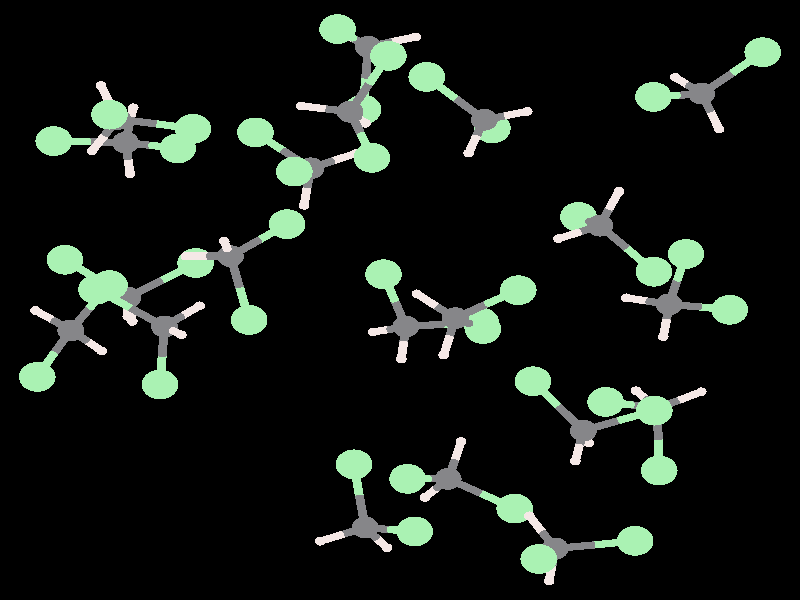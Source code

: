 #include "colors.inc"
#include "finish.inc"

global_settings {assumed_gamma 1 max_trace_level 6}
background {color White transmit 1.0}
camera {orthographic angle 0
  right -17.93*x up 16.54*y
  direction 50.00*z
  location <0,0,50.00> look_at <0,0,0>}


light_source {<  2.00,   3.00,  40.00> color White
  area_light <0.70, 0, 0>, <0, 0.70, 0>, 3, 3
  adaptive 1 jitter}
// no fog
#declare simple = finish {phong 0.7}
#declare pale = finish {ambient 0.5 diffuse 0.85 roughness 0.001 specular 0.200 }
#declare intermediate = finish {ambient 0.3 diffuse 0.6 specular 0.1 roughness 0.04}
#declare vmd = finish {ambient 0.0 diffuse 0.65 phong 0.1 phong_size 40.0 specular 0.5 }
#declare jmol = finish {ambient 0.2 diffuse 0.6 specular 1 roughness 0.001 metallic}
#declare ase2 = finish {ambient 0.05 brilliance 3 diffuse 0.6 metallic specular 0.7 roughness 0.04 reflection 0.15}
#declare ase3 = finish {ambient 0.15 brilliance 2 diffuse 0.6 metallic specular 1.0 roughness 0.001 reflection 0.0}
#declare glass = finish {ambient 0.05 diffuse 0.3 specular 1.0 roughness 0.001}
#declare glass2 = finish {ambient 0.01 diffuse 0.3 specular 1.0 reflection 0.25 roughness 0.001}
#declare Rcell = 0.050;
#declare Rbond = 0.100;

#macro atom(LOC, R, COL, TRANS, FIN)
  sphere{LOC, R texture{pigment{color COL transmit TRANS} finish{FIN}}}
#end
#macro constrain(LOC, R, COL, TRANS FIN)
union{torus{R, Rcell rotate 45*z texture{pigment{color COL transmit TRANS} finish{FIN}}}
     torus{R, Rcell rotate -45*z texture{pigment{color COL transmit TRANS} finish{FIN}}}
     translate LOC}
#end

// no cell vertices
atom(<  3.48,  -6.85,  -9.32>, 0.30, rgb <0.24, 0.24, 0.25>, 0.0, jmol) // #0
atom(<  5.27,  -6.64,  -9.25>, 0.41, rgb <0.40, 0.89, 0.45>, 0.0, jmol) // #1
atom(<  3.11,  -7.14,  -7.63>, 0.41, rgb <0.40, 0.89, 0.45>, 0.0, jmol) // #2
atom(<  3.34,  -7.75,  -9.86>, 0.12, rgb <0.91, 0.81, 0.79>, 0.0, jmol) // #3
atom(<  2.90,  -5.95,  -9.63>, 0.12, rgb <0.91, 0.81, 0.79>, 0.0, jmol) // #4
atom(< -6.33,   4.99,  -7.02>, 0.30, rgb <0.24, 0.24, 0.25>, 0.0, jmol) // #5
atom(< -4.64,   4.72,  -7.44>, 0.41, rgb <0.40, 0.89, 0.45>, 0.0, jmol) // #6
atom(< -6.51,   5.11,  -5.25>, 0.41, rgb <0.40, 0.89, 0.45>, 0.0, jmol) // #7
atom(< -6.90,   4.11,  -7.42>, 0.12, rgb <0.91, 0.81, 0.79>, 0.0, jmol) // #8
atom(< -6.70,   5.91,  -7.51>, 0.12, rgb <0.91, 0.81, 0.79>, 0.0, jmol) // #9
atom(<  1.08,  -4.93, -13.03>, 0.30, rgb <0.24, 0.24, 0.25>, 0.0, jmol) // #10
atom(<  2.57,  -5.75, -12.68>, 0.41, rgb <0.40, 0.89, 0.45>, 0.0, jmol) // #11
atom(<  0.17,  -4.93, -11.52>, 0.41, rgb <0.40, 0.89, 0.45>, 0.0, jmol) // #12
atom(<  0.56,  -5.44, -13.87>, 0.12, rgb <0.91, 0.81, 0.79>, 0.0, jmol) // #13
atom(<  1.37,  -3.90, -13.35>, 0.12, rgb <0.91, 0.81, 0.79>, 0.0, jmol) // #14
atom(< -2.00,   3.63, -16.94>, 0.30, rgb <0.24, 0.24, 0.25>, 0.0, jmol) // #15
atom(< -2.37,   3.54, -15.13>, 0.41, rgb <0.40, 0.89, 0.45>, 0.0, jmol) // #16
atom(< -3.24,   4.62, -17.75>, 0.41, rgb <0.40, 0.89, 0.45>, 0.0, jmol) // #17
atom(< -2.15,   2.61, -17.36>, 0.12, rgb <0.91, 0.81, 0.79>, 0.0, jmol) // #18
atom(< -0.97,   4.05, -17.22>, 0.12, rgb <0.91, 0.81, 0.79>, 0.0, jmol) // #19
atom(<  6.76,   5.69, -14.31>, 0.30, rgb <0.24, 0.24, 0.25>, 0.0, jmol) // #20
atom(<  8.13,   6.83, -13.99>, 0.41, rgb <0.40, 0.89, 0.45>, 0.0, jmol) // #21
atom(<  5.68,   5.60, -12.93>, 0.41, rgb <0.40, 0.89, 0.45>, 0.0, jmol) // #22
atom(<  7.15,   4.71, -14.60>, 0.12, rgb <0.91, 0.81, 0.79>, 0.0, jmol) // #23
atom(<  6.17,   6.14, -15.16>, 0.12, rgb <0.91, 0.81, 0.79>, 0.0, jmol) // #24
atom(<  4.48,   2.05, -12.92>, 0.30, rgb <0.24, 0.24, 0.25>, 0.0, jmol) // #25
atom(<  4.00,   2.29, -14.61>, 0.41, rgb <0.40, 0.89, 0.45>, 0.0, jmol) // #26
atom(<  5.69,   0.78, -12.81>, 0.41, rgb <0.40, 0.89, 0.45>, 0.0, jmol) // #27
atom(<  3.55,   1.69, -12.33>, 0.12, rgb <0.91, 0.81, 0.79>, 0.0, jmol) // #28
atom(<  4.91,   3.00, -12.49>, 0.12, rgb <0.91, 0.81, 0.79>, 0.0, jmol) // #29
atom(< -6.15,   4.34, -13.22>, 0.30, rgb <0.24, 0.24, 0.25>, 0.0, jmol) // #30
atom(< -4.98,   4.18, -11.84>, 0.41, rgb <0.40, 0.89, 0.45>, 0.0, jmol) // #31
atom(< -7.76,   4.38, -12.41>, 0.41, rgb <0.40, 0.89, 0.45>, 0.0, jmol) // #32
atom(< -6.05,   3.48, -13.89>, 0.12, rgb <0.91, 0.81, 0.79>, 0.0, jmol) // #33
atom(< -5.98,   5.30, -13.74>, 0.12, rgb <0.91, 0.81, 0.79>, 0.0, jmol) // #34
atom(< -5.28,  -0.73, -11.57>, 0.30, rgb <0.24, 0.24, 0.25>, 0.0, jmol) // #35
atom(< -5.38,  -2.33, -12.45>, 0.41, rgb <0.40, 0.89, 0.45>, 0.0, jmol) // #36
atom(< -6.80,   0.29, -11.60>, 0.41, rgb <0.40, 0.89, 0.45>, 0.0, jmol) // #37
atom(< -4.49,  -0.16, -12.12>, 0.12, rgb <0.91, 0.81, 0.79>, 0.0, jmol) // #38
atom(< -4.90,  -0.96, -10.57>, 0.12, rgb <0.91, 0.81, 0.79>, 0.0, jmol) // #39
atom(< -7.38,  -0.84,  -7.33>, 0.30, rgb <0.24, 0.24, 0.25>, 0.0, jmol) // #40
atom(< -6.51,   0.41,  -6.37>, 0.41, rgb <0.40, 0.89, 0.45>, 0.0, jmol) // #41
atom(< -8.13,  -2.12,  -6.27>, 0.41, rgb <0.40, 0.89, 0.45>, 0.0, jmol) // #42
atom(< -6.68,  -1.41,  -8.02>, 0.12, rgb <0.91, 0.81, 0.79>, 0.0, jmol) // #43
atom(< -8.17,  -0.29,  -7.92>, 0.12, rgb <0.91, 0.81, 0.79>, 0.0, jmol) // #44
atom(<  1.24,  -0.50,  -8.43>, 0.30, rgb <0.24, 0.24, 0.25>, 0.0, jmol) // #45
atom(<  2.65,   0.27,  -7.67>, 0.41, rgb <0.40, 0.89, 0.45>, 0.0, jmol) // #46
atom(<  1.86,  -0.80, -10.02>, 0.41, rgb <0.40, 0.89, 0.45>, 0.0, jmol) // #47
atom(<  0.38,   0.17,  -8.41>, 0.12, rgb <0.91, 0.81, 0.79>, 0.0, jmol) // #48
atom(<  0.98,  -1.52,  -8.02>, 0.12, rgb <0.91, 0.81, 0.79>, 0.0, jmol) // #49
atom(< -6.10,   0.07, -15.66>, 0.30, rgb <0.24, 0.24, 0.25>, 0.0, jmol) // #50
atom(< -4.58,   1.02, -15.90>, 0.41, rgb <0.40, 0.89, 0.45>, 0.0, jmol) // #51
atom(< -7.51,   1.11, -15.67>, 0.41, rgb <0.40, 0.89, 0.45>, 0.0, jmol) // #52
atom(< -6.00,  -0.59, -14.75>, 0.12, rgb <0.91, 0.81, 0.79>, 0.0, jmol) // #53
atom(< -6.10,  -0.45, -16.65>, 0.12, rgb <0.91, 0.81, 0.79>, 0.0, jmol) // #54
atom(< -3.80,   1.21,  -8.61>, 0.30, rgb <0.24, 0.24, 0.25>, 0.0, jmol) // #55
atom(< -3.38,  -0.55,  -8.45>, 0.41, rgb <0.40, 0.89, 0.45>, 0.0, jmol) // #56
atom(< -2.53,   2.09,  -9.46>, 0.41, rgb <0.40, 0.89, 0.45>, 0.0, jmol) // #57
atom(< -3.94,   1.62,  -7.57>, 0.12, rgb <0.91, 0.81, 0.79>, 0.0, jmol) // #58
atom(< -4.80,   1.21,  -9.11>, 0.12, rgb <0.91, 0.81, 0.79>, 0.0, jmol) // #59
atom(< -0.71,   6.98, -11.82>, 0.30, rgb <0.24, 0.24, 0.25>, 0.0, jmol) // #60
atom(< -1.40,   7.47, -10.24>, 0.41, rgb <0.40, 0.89, 0.45>, 0.0, jmol) // #61
atom(< -0.83,   5.25, -11.95>, 0.41, rgb <0.40, 0.89, 0.45>, 0.0, jmol) // #62
atom(<  0.35,   7.25, -11.93>, 0.12, rgb <0.91, 0.81, 0.79>, 0.0, jmol) // #63
atom(< -1.38,   7.42, -12.59>, 0.12, rgb <0.91, 0.81, 0.79>, 0.0, jmol) // #64
atom(<  6.03,  -0.12,  -8.90>, 0.30, rgb <0.24, 0.24, 0.25>, 0.0, jmol) // #65
atom(<  6.41,   1.27,  -7.83>, 0.41, rgb <0.40, 0.89, 0.45>, 0.0, jmol) // #66
atom(<  7.39,  -0.27,  -9.99>, 0.41, rgb <0.40, 0.89, 0.45>, 0.0, jmol) // #67
atom(<  5.07,   0.06,  -9.44>, 0.12, rgb <0.91, 0.81, 0.79>, 0.0, jmol) // #68
atom(<  5.90,  -1.01,  -8.25>, 0.12, rgb <0.91, 0.81, 0.79>, 0.0, jmol) // #69
atom(< -1.12,   5.19,  -7.17>, 0.30, rgb <0.24, 0.24, 0.25>, 0.0, jmol) // #70
atom(< -0.26,   6.73,  -6.85>, 0.41, rgb <0.40, 0.89, 0.45>, 0.0, jmol) // #71
atom(< -0.63,   3.92,  -6.00>, 0.41, rgb <0.40, 0.89, 0.45>, 0.0, jmol) // #72
atom(< -0.77,   4.87,  -8.19>, 0.12, rgb <0.91, 0.81, 0.79>, 0.0, jmol) // #73
atom(< -2.21,   5.35,  -7.14>, 0.12, rgb <0.91, 0.81, 0.79>, 0.0, jmol) // #74
atom(<  0.13,  -0.73, -13.11>, 0.30, rgb <0.24, 0.24, 0.25>, 0.0, jmol) // #75
atom(<  1.81,  -0.62, -13.67>, 0.41, rgb <0.40, 0.89, 0.45>, 0.0, jmol) // #76
atom(< -0.37,   0.71, -12.14>, 0.41, rgb <0.40, 0.89, 0.45>, 0.0, jmol) // #77
atom(<  0.03,  -1.63, -12.46>, 0.12, rgb <0.91, 0.81, 0.79>, 0.0, jmol) // #78
atom(< -0.60,  -0.88, -13.95>, 0.12, rgb <0.91, 0.81, 0.79>, 0.0, jmol) // #79
atom(<  1.89,   4.97, -16.62>, 0.30, rgb <0.24, 0.24, 0.25>, 0.0, jmol) // #80
atom(<  0.60,   6.15, -16.28>, 0.41, rgb <0.40, 0.89, 0.45>, 0.0, jmol) // #81
atom(<  2.07,   4.73, -18.32>, 0.41, rgb <0.40, 0.89, 0.45>, 0.0, jmol) // #82
atom(<  1.54,   4.05, -16.20>, 0.12, rgb <0.91, 0.81, 0.79>, 0.0, jmol) // #83
atom(<  2.85,   5.20, -16.16>, 0.12, rgb <0.91, 0.81, 0.79>, 0.0, jmol) // #84
atom(<  4.11,  -3.60,  -5.73>, 0.30, rgb <0.24, 0.24, 0.25>, 0.0, jmol) // #85
atom(<  2.98,  -2.24,  -5.62>, 0.41, rgb <0.40, 0.89, 0.45>, 0.0, jmol) // #86
atom(<  5.70,  -3.05,  -5.23>, 0.41, rgb <0.40, 0.89, 0.45>, 0.0, jmol) // #87
atom(<  4.23,  -3.94,  -6.79>, 0.12, rgb <0.91, 0.81, 0.79>, 0.0, jmol) // #88
atom(<  3.93,  -4.44,  -5.12>, 0.12, rgb <0.91, 0.81, 0.79>, 0.0, jmol) // #89
atom(<  5.76,  -2.98, -13.23>, 0.30, rgb <0.24, 0.24, 0.25>, 0.0, jmol) // #90
atom(<  5.81,  -4.70, -13.58>, 0.41, rgb <0.40, 0.89, 0.45>, 0.0, jmol) // #91
atom(<  4.61,  -2.81, -11.84>, 0.41, rgb <0.40, 0.89, 0.45>, 0.0, jmol) // #92
atom(<  5.29,  -2.50, -14.13>, 0.12, rgb <0.91, 0.81, 0.79>, 0.0, jmol) // #93
atom(<  6.75,  -2.53, -13.08>, 0.12, rgb <0.91, 0.81, 0.79>, 0.0, jmol) // #94
atom(< -0.78,  -6.27,  -6.73>, 0.30, rgb <0.24, 0.24, 0.25>, 0.0, jmol) // #95
atom(< -1.03,  -4.53,  -7.28>, 0.41, rgb <0.40, 0.89, 0.45>, 0.0, jmol) // #96
atom(<  0.33,  -6.38,  -5.27>, 0.41, rgb <0.40, 0.89, 0.45>, 0.0, jmol) // #97
atom(< -0.29,  -6.83,  -7.54>, 0.12, rgb <0.91, 0.81, 0.79>, 0.0, jmol) // #98
atom(< -1.79,  -6.65,  -6.46>, 0.12, rgb <0.91, 0.81, 0.79>, 0.0, jmol) // #99
cylinder {<  3.48,  -6.85,  -9.32>, <  4.37,  -6.75,  -9.29>, Rbond texture{pigment {color rgb <0.24, 0.24, 0.25> transmit 0.0} finish{jmol}}}
cylinder {<  5.27,  -6.64,  -9.25>, <  4.37,  -6.75,  -9.29>, Rbond texture{pigment {color rgb <0.40, 0.89, 0.45> transmit 0.0} finish{jmol}}}
cylinder {<  3.48,  -6.85,  -9.32>, <  3.30,  -7.00,  -8.48>, Rbond texture{pigment {color rgb <0.24, 0.24, 0.25> transmit 0.0} finish{jmol}}}
cylinder {<  3.11,  -7.14,  -7.63>, <  3.30,  -7.00,  -8.48>, Rbond texture{pigment {color rgb <0.40, 0.89, 0.45> transmit 0.0} finish{jmol}}}
cylinder {<  3.48,  -6.85,  -9.32>, <  3.19,  -6.40,  -9.48>, Rbond texture{pigment {color rgb <0.24, 0.24, 0.25> transmit 0.0} finish{jmol}}}
cylinder {<  2.90,  -5.95,  -9.63>, <  3.19,  -6.40,  -9.48>, Rbond texture{pigment {color rgb <0.91, 0.81, 0.79> transmit 0.0} finish{jmol}}}
cylinder {<  3.48,  -6.85,  -9.32>, <  3.41,  -7.30,  -9.59>, Rbond texture{pigment {color rgb <0.24, 0.24, 0.25> transmit 0.0} finish{jmol}}}
cylinder {<  3.34,  -7.75,  -9.86>, <  3.41,  -7.30,  -9.59>, Rbond texture{pigment {color rgb <0.91, 0.81, 0.79> transmit 0.0} finish{jmol}}}
cylinder {< -6.33,   4.99,  -7.02>, < -6.42,   5.05,  -6.14>, Rbond texture{pigment {color rgb <0.24, 0.24, 0.25> transmit 0.0} finish{jmol}}}
cylinder {< -6.51,   5.11,  -5.25>, < -6.42,   5.05,  -6.14>, Rbond texture{pigment {color rgb <0.40, 0.89, 0.45> transmit 0.0} finish{jmol}}}
cylinder {< -6.33,   4.99,  -7.02>, < -6.52,   5.45,  -7.26>, Rbond texture{pigment {color rgb <0.24, 0.24, 0.25> transmit 0.0} finish{jmol}}}
cylinder {< -6.70,   5.91,  -7.51>, < -6.52,   5.45,  -7.26>, Rbond texture{pigment {color rgb <0.91, 0.81, 0.79> transmit 0.0} finish{jmol}}}
cylinder {< -6.33,   4.99,  -7.02>, < -5.48,   4.86,  -7.23>, Rbond texture{pigment {color rgb <0.24, 0.24, 0.25> transmit 0.0} finish{jmol}}}
cylinder {< -4.64,   4.72,  -7.44>, < -5.48,   4.86,  -7.23>, Rbond texture{pigment {color rgb <0.40, 0.89, 0.45> transmit 0.0} finish{jmol}}}
cylinder {< -6.33,   4.99,  -7.02>, < -6.61,   4.55,  -7.22>, Rbond texture{pigment {color rgb <0.24, 0.24, 0.25> transmit 0.0} finish{jmol}}}
cylinder {< -6.90,   4.11,  -7.42>, < -6.61,   4.55,  -7.22>, Rbond texture{pigment {color rgb <0.91, 0.81, 0.79> transmit 0.0} finish{jmol}}}
cylinder {<  1.08,  -4.93, -13.03>, <  0.63,  -4.93, -12.28>, Rbond texture{pigment {color rgb <0.24, 0.24, 0.25> transmit 0.0} finish{jmol}}}
cylinder {<  0.17,  -4.93, -11.52>, <  0.63,  -4.93, -12.28>, Rbond texture{pigment {color rgb <0.40, 0.89, 0.45> transmit 0.0} finish{jmol}}}
cylinder {<  1.08,  -4.93, -13.03>, <  1.23,  -4.42, -13.19>, Rbond texture{pigment {color rgb <0.24, 0.24, 0.25> transmit 0.0} finish{jmol}}}
cylinder {<  1.37,  -3.90, -13.35>, <  1.23,  -4.42, -13.19>, Rbond texture{pigment {color rgb <0.91, 0.81, 0.79> transmit 0.0} finish{jmol}}}
cylinder {<  1.08,  -4.93, -13.03>, <  1.83,  -5.34, -12.85>, Rbond texture{pigment {color rgb <0.24, 0.24, 0.25> transmit 0.0} finish{jmol}}}
cylinder {<  2.57,  -5.75, -12.68>, <  1.83,  -5.34, -12.85>, Rbond texture{pigment {color rgb <0.40, 0.89, 0.45> transmit 0.0} finish{jmol}}}
cylinder {<  1.08,  -4.93, -13.03>, <  0.82,  -5.19, -13.45>, Rbond texture{pigment {color rgb <0.24, 0.24, 0.25> transmit 0.0} finish{jmol}}}
cylinder {<  0.56,  -5.44, -13.87>, <  0.82,  -5.19, -13.45>, Rbond texture{pigment {color rgb <0.91, 0.81, 0.79> transmit 0.0} finish{jmol}}}
cylinder {< -2.00,   3.63, -16.94>, < -1.49,   3.84, -17.08>, Rbond texture{pigment {color rgb <0.24, 0.24, 0.25> transmit 0.0} finish{jmol}}}
cylinder {< -0.97,   4.05, -17.22>, < -1.49,   3.84, -17.08>, Rbond texture{pigment {color rgb <0.91, 0.81, 0.79> transmit 0.0} finish{jmol}}}
cylinder {< -2.00,   3.63, -16.94>, < -2.62,   4.12, -17.35>, Rbond texture{pigment {color rgb <0.24, 0.24, 0.25> transmit 0.0} finish{jmol}}}
cylinder {< -3.24,   4.62, -17.75>, < -2.62,   4.12, -17.35>, Rbond texture{pigment {color rgb <0.40, 0.89, 0.45> transmit 0.0} finish{jmol}}}
cylinder {< -2.00,   3.63, -16.94>, < -2.19,   3.58, -16.04>, Rbond texture{pigment {color rgb <0.24, 0.24, 0.25> transmit 0.0} finish{jmol}}}
cylinder {< -2.37,   3.54, -15.13>, < -2.19,   3.58, -16.04>, Rbond texture{pigment {color rgb <0.40, 0.89, 0.45> transmit 0.0} finish{jmol}}}
cylinder {< -2.00,   3.63, -16.94>, < -2.08,   3.12, -17.15>, Rbond texture{pigment {color rgb <0.24, 0.24, 0.25> transmit 0.0} finish{jmol}}}
cylinder {< -2.15,   2.61, -17.36>, < -2.08,   3.12, -17.15>, Rbond texture{pigment {color rgb <0.91, 0.81, 0.79> transmit 0.0} finish{jmol}}}
cylinder {<  6.76,   5.69, -14.31>, <  6.22,   5.64, -13.62>, Rbond texture{pigment {color rgb <0.24, 0.24, 0.25> transmit 0.0} finish{jmol}}}
cylinder {<  5.68,   5.60, -12.93>, <  6.22,   5.64, -13.62>, Rbond texture{pigment {color rgb <0.40, 0.89, 0.45> transmit 0.0} finish{jmol}}}
cylinder {<  6.76,   5.69, -14.31>, <  7.45,   6.26, -14.15>, Rbond texture{pigment {color rgb <0.24, 0.24, 0.25> transmit 0.0} finish{jmol}}}
cylinder {<  8.13,   6.83, -13.99>, <  7.45,   6.26, -14.15>, Rbond texture{pigment {color rgb <0.40, 0.89, 0.45> transmit 0.0} finish{jmol}}}
cylinder {<  6.76,   5.69, -14.31>, <  6.96,   5.20, -14.45>, Rbond texture{pigment {color rgb <0.24, 0.24, 0.25> transmit 0.0} finish{jmol}}}
cylinder {<  7.15,   4.71, -14.60>, <  6.96,   5.20, -14.45>, Rbond texture{pigment {color rgb <0.91, 0.81, 0.79> transmit 0.0} finish{jmol}}}
cylinder {<  6.76,   5.69, -14.31>, <  6.47,   5.91, -14.74>, Rbond texture{pigment {color rgb <0.24, 0.24, 0.25> transmit 0.0} finish{jmol}}}
cylinder {<  6.17,   6.14, -15.16>, <  6.47,   5.91, -14.74>, Rbond texture{pigment {color rgb <0.91, 0.81, 0.79> transmit 0.0} finish{jmol}}}
cylinder {<  4.48,   2.05, -12.92>, <  4.69,   2.52, -12.70>, Rbond texture{pigment {color rgb <0.24, 0.24, 0.25> transmit 0.0} finish{jmol}}}
cylinder {<  4.91,   3.00, -12.49>, <  4.69,   2.52, -12.70>, Rbond texture{pigment {color rgb <0.91, 0.81, 0.79> transmit 0.0} finish{jmol}}}
cylinder {<  4.48,   2.05, -12.92>, <  4.02,   1.87, -12.62>, Rbond texture{pigment {color rgb <0.24, 0.24, 0.25> transmit 0.0} finish{jmol}}}
cylinder {<  3.55,   1.69, -12.33>, <  4.02,   1.87, -12.62>, Rbond texture{pigment {color rgb <0.91, 0.81, 0.79> transmit 0.0} finish{jmol}}}
cylinder {<  4.48,   2.05, -12.92>, <  5.09,   1.42, -12.87>, Rbond texture{pigment {color rgb <0.24, 0.24, 0.25> transmit 0.0} finish{jmol}}}
cylinder {<  5.69,   0.78, -12.81>, <  5.09,   1.42, -12.87>, Rbond texture{pigment {color rgb <0.40, 0.89, 0.45> transmit 0.0} finish{jmol}}}
cylinder {<  4.48,   2.05, -12.92>, <  4.24,   2.17, -13.77>, Rbond texture{pigment {color rgb <0.24, 0.24, 0.25> transmit 0.0} finish{jmol}}}
cylinder {<  4.00,   2.29, -14.61>, <  4.24,   2.17, -13.77>, Rbond texture{pigment {color rgb <0.40, 0.89, 0.45> transmit 0.0} finish{jmol}}}
cylinder {< -6.15,   4.34, -13.22>, < -5.57,   4.26, -12.53>, Rbond texture{pigment {color rgb <0.24, 0.24, 0.25> transmit 0.0} finish{jmol}}}
cylinder {< -4.98,   4.18, -11.84>, < -5.57,   4.26, -12.53>, Rbond texture{pigment {color rgb <0.40, 0.89, 0.45> transmit 0.0} finish{jmol}}}
cylinder {< -6.15,   4.34, -13.22>, < -6.96,   4.36, -12.82>, Rbond texture{pigment {color rgb <0.24, 0.24, 0.25> transmit 0.0} finish{jmol}}}
cylinder {< -7.76,   4.38, -12.41>, < -6.96,   4.36, -12.82>, Rbond texture{pigment {color rgb <0.40, 0.89, 0.45> transmit 0.0} finish{jmol}}}
cylinder {< -6.15,   4.34, -13.22>, < -6.07,   4.82, -13.48>, Rbond texture{pigment {color rgb <0.24, 0.24, 0.25> transmit 0.0} finish{jmol}}}
cylinder {< -5.98,   5.30, -13.74>, < -6.07,   4.82, -13.48>, Rbond texture{pigment {color rgb <0.91, 0.81, 0.79> transmit 0.0} finish{jmol}}}
cylinder {< -6.15,   4.34, -13.22>, < -6.10,   3.91, -13.56>, Rbond texture{pigment {color rgb <0.24, 0.24, 0.25> transmit 0.0} finish{jmol}}}
cylinder {< -6.05,   3.48, -13.89>, < -6.10,   3.91, -13.56>, Rbond texture{pigment {color rgb <0.91, 0.81, 0.79> transmit 0.0} finish{jmol}}}
cylinder {< -5.28,  -0.73, -11.57>, < -5.09,  -0.84, -11.07>, Rbond texture{pigment {color rgb <0.24, 0.24, 0.25> transmit 0.0} finish{jmol}}}
cylinder {< -4.90,  -0.96, -10.57>, < -5.09,  -0.84, -11.07>, Rbond texture{pigment {color rgb <0.91, 0.81, 0.79> transmit 0.0} finish{jmol}}}
cylinder {< -5.28,  -0.73, -11.57>, < -6.04,  -0.22, -11.59>, Rbond texture{pigment {color rgb <0.24, 0.24, 0.25> transmit 0.0} finish{jmol}}}
cylinder {< -6.80,   0.29, -11.60>, < -6.04,  -0.22, -11.59>, Rbond texture{pigment {color rgb <0.40, 0.89, 0.45> transmit 0.0} finish{jmol}}}
cylinder {< -5.28,  -0.73, -11.57>, < -4.88,  -0.44, -11.84>, Rbond texture{pigment {color rgb <0.24, 0.24, 0.25> transmit 0.0} finish{jmol}}}
cylinder {< -4.49,  -0.16, -12.12>, < -4.88,  -0.44, -11.84>, Rbond texture{pigment {color rgb <0.91, 0.81, 0.79> transmit 0.0} finish{jmol}}}
cylinder {< -5.28,  -0.73, -11.57>, < -5.33,  -1.53, -12.01>, Rbond texture{pigment {color rgb <0.24, 0.24, 0.25> transmit 0.0} finish{jmol}}}
cylinder {< -5.38,  -2.33, -12.45>, < -5.33,  -1.53, -12.01>, Rbond texture{pigment {color rgb <0.40, 0.89, 0.45> transmit 0.0} finish{jmol}}}
cylinder {< -7.38,  -0.84,  -7.33>, < -6.95,  -0.21,  -6.85>, Rbond texture{pigment {color rgb <0.24, 0.24, 0.25> transmit 0.0} finish{jmol}}}
cylinder {< -6.51,   0.41,  -6.37>, < -6.95,  -0.21,  -6.85>, Rbond texture{pigment {color rgb <0.40, 0.89, 0.45> transmit 0.0} finish{jmol}}}
cylinder {< -7.38,  -0.84,  -7.33>, < -7.76,  -1.48,  -6.80>, Rbond texture{pigment {color rgb <0.24, 0.24, 0.25> transmit 0.0} finish{jmol}}}
cylinder {< -8.13,  -2.12,  -6.27>, < -7.76,  -1.48,  -6.80>, Rbond texture{pigment {color rgb <0.40, 0.89, 0.45> transmit 0.0} finish{jmol}}}
cylinder {< -7.38,  -0.84,  -7.33>, < -7.03,  -1.12,  -7.68>, Rbond texture{pigment {color rgb <0.24, 0.24, 0.25> transmit 0.0} finish{jmol}}}
cylinder {< -6.68,  -1.41,  -8.02>, < -7.03,  -1.12,  -7.68>, Rbond texture{pigment {color rgb <0.91, 0.81, 0.79> transmit 0.0} finish{jmol}}}
cylinder {< -7.38,  -0.84,  -7.33>, < -7.77,  -0.56,  -7.62>, Rbond texture{pigment {color rgb <0.24, 0.24, 0.25> transmit 0.0} finish{jmol}}}
cylinder {< -8.17,  -0.29,  -7.92>, < -7.77,  -0.56,  -7.62>, Rbond texture{pigment {color rgb <0.91, 0.81, 0.79> transmit 0.0} finish{jmol}}}
cylinder {<  1.24,  -0.50,  -8.43>, <  1.11,  -1.01,  -8.22>, Rbond texture{pigment {color rgb <0.24, 0.24, 0.25> transmit 0.0} finish{jmol}}}
cylinder {<  0.98,  -1.52,  -8.02>, <  1.11,  -1.01,  -8.22>, Rbond texture{pigment {color rgb <0.91, 0.81, 0.79> transmit 0.0} finish{jmol}}}
cylinder {<  1.24,  -0.50,  -8.43>, <  1.55,  -0.65,  -9.22>, Rbond texture{pigment {color rgb <0.24, 0.24, 0.25> transmit 0.0} finish{jmol}}}
cylinder {<  1.86,  -0.80, -10.02>, <  1.55,  -0.65,  -9.22>, Rbond texture{pigment {color rgb <0.40, 0.89, 0.45> transmit 0.0} finish{jmol}}}
cylinder {<  1.24,  -0.50,  -8.43>, <  0.81,  -0.17,  -8.42>, Rbond texture{pigment {color rgb <0.24, 0.24, 0.25> transmit 0.0} finish{jmol}}}
cylinder {<  0.38,   0.17,  -8.41>, <  0.81,  -0.17,  -8.42>, Rbond texture{pigment {color rgb <0.91, 0.81, 0.79> transmit 0.0} finish{jmol}}}
cylinder {<  1.24,  -0.50,  -8.43>, <  1.94,  -0.11,  -8.05>, Rbond texture{pigment {color rgb <0.24, 0.24, 0.25> transmit 0.0} finish{jmol}}}
cylinder {<  2.65,   0.27,  -7.67>, <  1.94,  -0.11,  -8.05>, Rbond texture{pigment {color rgb <0.40, 0.89, 0.45> transmit 0.0} finish{jmol}}}
cylinder {< -6.10,   0.07, -15.66>, < -6.81,   0.59, -15.67>, Rbond texture{pigment {color rgb <0.24, 0.24, 0.25> transmit 0.0} finish{jmol}}}
cylinder {< -7.51,   1.11, -15.67>, < -6.81,   0.59, -15.67>, Rbond texture{pigment {color rgb <0.40, 0.89, 0.45> transmit 0.0} finish{jmol}}}
cylinder {< -6.10,   0.07, -15.66>, < -5.34,   0.54, -15.78>, Rbond texture{pigment {color rgb <0.24, 0.24, 0.25> transmit 0.0} finish{jmol}}}
cylinder {< -4.58,   1.02, -15.90>, < -5.34,   0.54, -15.78>, Rbond texture{pigment {color rgb <0.40, 0.89, 0.45> transmit 0.0} finish{jmol}}}
cylinder {< -6.10,   0.07, -15.66>, < -6.05,  -0.26, -15.21>, Rbond texture{pigment {color rgb <0.24, 0.24, 0.25> transmit 0.0} finish{jmol}}}
cylinder {< -6.00,  -0.59, -14.75>, < -6.05,  -0.26, -15.21>, Rbond texture{pigment {color rgb <0.91, 0.81, 0.79> transmit 0.0} finish{jmol}}}
cylinder {< -6.10,   0.07, -15.66>, < -6.10,  -0.19, -16.16>, Rbond texture{pigment {color rgb <0.24, 0.24, 0.25> transmit 0.0} finish{jmol}}}
cylinder {< -6.10,  -0.45, -16.65>, < -6.10,  -0.19, -16.16>, Rbond texture{pigment {color rgb <0.91, 0.81, 0.79> transmit 0.0} finish{jmol}}}
cylinder {< -3.80,   1.21,  -8.61>, < -3.87,   1.41,  -8.09>, Rbond texture{pigment {color rgb <0.24, 0.24, 0.25> transmit 0.0} finish{jmol}}}
cylinder {< -3.94,   1.62,  -7.57>, < -3.87,   1.41,  -8.09>, Rbond texture{pigment {color rgb <0.91, 0.81, 0.79> transmit 0.0} finish{jmol}}}
cylinder {< -3.80,   1.21,  -8.61>, < -3.59,   0.33,  -8.53>, Rbond texture{pigment {color rgb <0.24, 0.24, 0.25> transmit 0.0} finish{jmol}}}
cylinder {< -3.38,  -0.55,  -8.45>, < -3.59,   0.33,  -8.53>, Rbond texture{pigment {color rgb <0.40, 0.89, 0.45> transmit 0.0} finish{jmol}}}
cylinder {< -3.80,   1.21,  -8.61>, < -4.30,   1.21,  -8.86>, Rbond texture{pigment {color rgb <0.24, 0.24, 0.25> transmit 0.0} finish{jmol}}}
cylinder {< -4.80,   1.21,  -9.11>, < -4.30,   1.21,  -8.86>, Rbond texture{pigment {color rgb <0.91, 0.81, 0.79> transmit 0.0} finish{jmol}}}
cylinder {< -3.80,   1.21,  -8.61>, < -3.16,   1.65,  -9.03>, Rbond texture{pigment {color rgb <0.24, 0.24, 0.25> transmit 0.0} finish{jmol}}}
cylinder {< -2.53,   2.09,  -9.46>, < -3.16,   1.65,  -9.03>, Rbond texture{pigment {color rgb <0.40, 0.89, 0.45> transmit 0.0} finish{jmol}}}
cylinder {< -0.71,   6.98, -11.82>, < -1.05,   7.22, -11.03>, Rbond texture{pigment {color rgb <0.24, 0.24, 0.25> transmit 0.0} finish{jmol}}}
cylinder {< -1.40,   7.47, -10.24>, < -1.05,   7.22, -11.03>, Rbond texture{pigment {color rgb <0.40, 0.89, 0.45> transmit 0.0} finish{jmol}}}
cylinder {< -0.71,   6.98, -11.82>, < -0.77,   6.11, -11.88>, Rbond texture{pigment {color rgb <0.24, 0.24, 0.25> transmit 0.0} finish{jmol}}}
cylinder {< -0.83,   5.25, -11.95>, < -0.77,   6.11, -11.88>, Rbond texture{pigment {color rgb <0.40, 0.89, 0.45> transmit 0.0} finish{jmol}}}
cylinder {< -0.71,   6.98, -11.82>, < -1.04,   7.20, -12.21>, Rbond texture{pigment {color rgb <0.24, 0.24, 0.25> transmit 0.0} finish{jmol}}}
cylinder {< -1.38,   7.42, -12.59>, < -1.04,   7.20, -12.21>, Rbond texture{pigment {color rgb <0.91, 0.81, 0.79> transmit 0.0} finish{jmol}}}
cylinder {< -0.71,   6.98, -11.82>, < -0.18,   7.12, -11.87>, Rbond texture{pigment {color rgb <0.24, 0.24, 0.25> transmit 0.0} finish{jmol}}}
cylinder {<  0.35,   7.25, -11.93>, < -0.18,   7.12, -11.87>, Rbond texture{pigment {color rgb <0.91, 0.81, 0.79> transmit 0.0} finish{jmol}}}
cylinder {<  6.03,  -0.12,  -8.90>, <  5.97,  -0.57,  -8.57>, Rbond texture{pigment {color rgb <0.24, 0.24, 0.25> transmit 0.0} finish{jmol}}}
cylinder {<  5.90,  -1.01,  -8.25>, <  5.97,  -0.57,  -8.57>, Rbond texture{pigment {color rgb <0.91, 0.81, 0.79> transmit 0.0} finish{jmol}}}
cylinder {<  6.03,  -0.12,  -8.90>, <  5.55,  -0.03,  -9.17>, Rbond texture{pigment {color rgb <0.24, 0.24, 0.25> transmit 0.0} finish{jmol}}}
cylinder {<  5.07,   0.06,  -9.44>, <  5.55,  -0.03,  -9.17>, Rbond texture{pigment {color rgb <0.91, 0.81, 0.79> transmit 0.0} finish{jmol}}}
cylinder {<  6.03,  -0.12,  -8.90>, <  6.71,  -0.19,  -9.45>, Rbond texture{pigment {color rgb <0.24, 0.24, 0.25> transmit 0.0} finish{jmol}}}
cylinder {<  7.39,  -0.27,  -9.99>, <  6.71,  -0.19,  -9.45>, Rbond texture{pigment {color rgb <0.40, 0.89, 0.45> transmit 0.0} finish{jmol}}}
cylinder {<  6.03,  -0.12,  -8.90>, <  6.22,   0.57,  -8.37>, Rbond texture{pigment {color rgb <0.24, 0.24, 0.25> transmit 0.0} finish{jmol}}}
cylinder {<  6.41,   1.27,  -7.83>, <  6.22,   0.57,  -8.37>, Rbond texture{pigment {color rgb <0.40, 0.89, 0.45> transmit 0.0} finish{jmol}}}
cylinder {< -1.12,   5.19,  -7.17>, < -1.67,   5.27,  -7.16>, Rbond texture{pigment {color rgb <0.24, 0.24, 0.25> transmit 0.0} finish{jmol}}}
cylinder {< -2.21,   5.35,  -7.14>, < -1.67,   5.27,  -7.16>, Rbond texture{pigment {color rgb <0.91, 0.81, 0.79> transmit 0.0} finish{jmol}}}
cylinder {< -1.12,   5.19,  -7.17>, < -0.87,   4.56,  -6.59>, Rbond texture{pigment {color rgb <0.24, 0.24, 0.25> transmit 0.0} finish{jmol}}}
cylinder {< -0.63,   3.92,  -6.00>, < -0.87,   4.56,  -6.59>, Rbond texture{pigment {color rgb <0.40, 0.89, 0.45> transmit 0.0} finish{jmol}}}
cylinder {< -1.12,   5.19,  -7.17>, < -0.69,   5.96,  -7.01>, Rbond texture{pigment {color rgb <0.24, 0.24, 0.25> transmit 0.0} finish{jmol}}}
cylinder {< -0.26,   6.73,  -6.85>, < -0.69,   5.96,  -7.01>, Rbond texture{pigment {color rgb <0.40, 0.89, 0.45> transmit 0.0} finish{jmol}}}
cylinder {< -1.12,   5.19,  -7.17>, < -0.95,   5.03,  -7.68>, Rbond texture{pigment {color rgb <0.24, 0.24, 0.25> transmit 0.0} finish{jmol}}}
cylinder {< -0.77,   4.87,  -8.19>, < -0.95,   5.03,  -7.68>, Rbond texture{pigment {color rgb <0.91, 0.81, 0.79> transmit 0.0} finish{jmol}}}
cylinder {<  0.13,  -0.73, -13.11>, < -0.12,  -0.01, -12.63>, Rbond texture{pigment {color rgb <0.24, 0.24, 0.25> transmit 0.0} finish{jmol}}}
cylinder {< -0.37,   0.71, -12.14>, < -0.12,  -0.01, -12.63>, Rbond texture{pigment {color rgb <0.40, 0.89, 0.45> transmit 0.0} finish{jmol}}}
cylinder {<  0.13,  -0.73, -13.11>, < -0.23,  -0.81, -13.53>, Rbond texture{pigment {color rgb <0.24, 0.24, 0.25> transmit 0.0} finish{jmol}}}
cylinder {< -0.60,  -0.88, -13.95>, < -0.23,  -0.81, -13.53>, Rbond texture{pigment {color rgb <0.91, 0.81, 0.79> transmit 0.0} finish{jmol}}}
cylinder {<  0.13,  -0.73, -13.11>, <  0.08,  -1.18, -12.79>, Rbond texture{pigment {color rgb <0.24, 0.24, 0.25> transmit 0.0} finish{jmol}}}
cylinder {<  0.03,  -1.63, -12.46>, <  0.08,  -1.18, -12.79>, Rbond texture{pigment {color rgb <0.91, 0.81, 0.79> transmit 0.0} finish{jmol}}}
cylinder {<  0.13,  -0.73, -13.11>, <  0.97,  -0.67, -13.39>, Rbond texture{pigment {color rgb <0.24, 0.24, 0.25> transmit 0.0} finish{jmol}}}
cylinder {<  1.81,  -0.62, -13.67>, <  0.97,  -0.67, -13.39>, Rbond texture{pigment {color rgb <0.40, 0.89, 0.45> transmit 0.0} finish{jmol}}}
cylinder {<  1.89,   4.97, -16.62>, <  2.37,   5.08, -16.39>, Rbond texture{pigment {color rgb <0.24, 0.24, 0.25> transmit 0.0} finish{jmol}}}
cylinder {<  2.85,   5.20, -16.16>, <  2.37,   5.08, -16.39>, Rbond texture{pigment {color rgb <0.91, 0.81, 0.79> transmit 0.0} finish{jmol}}}
cylinder {<  1.89,   4.97, -16.62>, <  1.24,   5.56, -16.45>, Rbond texture{pigment {color rgb <0.24, 0.24, 0.25> transmit 0.0} finish{jmol}}}
cylinder {<  0.60,   6.15, -16.28>, <  1.24,   5.56, -16.45>, Rbond texture{pigment {color rgb <0.40, 0.89, 0.45> transmit 0.0} finish{jmol}}}
cylinder {<  1.89,   4.97, -16.62>, <  1.98,   4.85, -17.47>, Rbond texture{pigment {color rgb <0.24, 0.24, 0.25> transmit 0.0} finish{jmol}}}
cylinder {<  2.07,   4.73, -18.32>, <  1.98,   4.85, -17.47>, Rbond texture{pigment {color rgb <0.40, 0.89, 0.45> transmit 0.0} finish{jmol}}}
cylinder {<  1.89,   4.97, -16.62>, <  1.71,   4.51, -16.41>, Rbond texture{pigment {color rgb <0.24, 0.24, 0.25> transmit 0.0} finish{jmol}}}
cylinder {<  1.54,   4.05, -16.20>, <  1.71,   4.51, -16.41>, Rbond texture{pigment {color rgb <0.91, 0.81, 0.79> transmit 0.0} finish{jmol}}}
cylinder {<  4.11,  -3.60,  -5.73>, <  4.91,  -3.32,  -5.48>, Rbond texture{pigment {color rgb <0.24, 0.24, 0.25> transmit 0.0} finish{jmol}}}
cylinder {<  5.70,  -3.05,  -5.23>, <  4.91,  -3.32,  -5.48>, Rbond texture{pigment {color rgb <0.40, 0.89, 0.45> transmit 0.0} finish{jmol}}}
cylinder {<  4.11,  -3.60,  -5.73>, <  4.17,  -3.77,  -6.26>, Rbond texture{pigment {color rgb <0.24, 0.24, 0.25> transmit 0.0} finish{jmol}}}
cylinder {<  4.23,  -3.94,  -6.79>, <  4.17,  -3.77,  -6.26>, Rbond texture{pigment {color rgb <0.91, 0.81, 0.79> transmit 0.0} finish{jmol}}}
cylinder {<  4.11,  -3.60,  -5.73>, <  3.54,  -2.92,  -5.67>, Rbond texture{pigment {color rgb <0.24, 0.24, 0.25> transmit 0.0} finish{jmol}}}
cylinder {<  2.98,  -2.24,  -5.62>, <  3.54,  -2.92,  -5.67>, Rbond texture{pigment {color rgb <0.40, 0.89, 0.45> transmit 0.0} finish{jmol}}}
cylinder {<  4.11,  -3.60,  -5.73>, <  4.02,  -4.02,  -5.42>, Rbond texture{pigment {color rgb <0.24, 0.24, 0.25> transmit 0.0} finish{jmol}}}
cylinder {<  3.93,  -4.44,  -5.12>, <  4.02,  -4.02,  -5.42>, Rbond texture{pigment {color rgb <0.91, 0.81, 0.79> transmit 0.0} finish{jmol}}}
cylinder {<  5.76,  -2.98, -13.23>, <  5.19,  -2.89, -12.53>, Rbond texture{pigment {color rgb <0.24, 0.24, 0.25> transmit 0.0} finish{jmol}}}
cylinder {<  4.61,  -2.81, -11.84>, <  5.19,  -2.89, -12.53>, Rbond texture{pigment {color rgb <0.40, 0.89, 0.45> transmit 0.0} finish{jmol}}}
cylinder {<  5.76,  -2.98, -13.23>, <  6.26,  -2.76, -13.15>, Rbond texture{pigment {color rgb <0.24, 0.24, 0.25> transmit 0.0} finish{jmol}}}
cylinder {<  6.75,  -2.53, -13.08>, <  6.26,  -2.76, -13.15>, Rbond texture{pigment {color rgb <0.91, 0.81, 0.79> transmit 0.0} finish{jmol}}}
cylinder {<  5.76,  -2.98, -13.23>, <  5.79,  -3.84, -13.40>, Rbond texture{pigment {color rgb <0.24, 0.24, 0.25> transmit 0.0} finish{jmol}}}
cylinder {<  5.81,  -4.70, -13.58>, <  5.79,  -3.84, -13.40>, Rbond texture{pigment {color rgb <0.40, 0.89, 0.45> transmit 0.0} finish{jmol}}}
cylinder {<  5.76,  -2.98, -13.23>, <  5.52,  -2.74, -13.68>, Rbond texture{pigment {color rgb <0.24, 0.24, 0.25> transmit 0.0} finish{jmol}}}
cylinder {<  5.29,  -2.50, -14.13>, <  5.52,  -2.74, -13.68>, Rbond texture{pigment {color rgb <0.91, 0.81, 0.79> transmit 0.0} finish{jmol}}}
cylinder {< -0.78,  -6.27,  -6.73>, < -0.54,  -6.55,  -7.13>, Rbond texture{pigment {color rgb <0.24, 0.24, 0.25> transmit 0.0} finish{jmol}}}
cylinder {< -0.29,  -6.83,  -7.54>, < -0.54,  -6.55,  -7.13>, Rbond texture{pigment {color rgb <0.91, 0.81, 0.79> transmit 0.0} finish{jmol}}}
cylinder {< -0.78,  -6.27,  -6.73>, < -0.91,  -5.40,  -7.01>, Rbond texture{pigment {color rgb <0.24, 0.24, 0.25> transmit 0.0} finish{jmol}}}
cylinder {< -1.03,  -4.53,  -7.28>, < -0.91,  -5.40,  -7.01>, Rbond texture{pigment {color rgb <0.40, 0.89, 0.45> transmit 0.0} finish{jmol}}}
cylinder {< -0.78,  -6.27,  -6.73>, < -1.28,  -6.46,  -6.60>, Rbond texture{pigment {color rgb <0.24, 0.24, 0.25> transmit 0.0} finish{jmol}}}
cylinder {< -1.79,  -6.65,  -6.46>, < -1.28,  -6.46,  -6.60>, Rbond texture{pigment {color rgb <0.91, 0.81, 0.79> transmit 0.0} finish{jmol}}}
cylinder {< -0.78,  -6.27,  -6.73>, < -0.22,  -6.33,  -6.00>, Rbond texture{pigment {color rgb <0.24, 0.24, 0.25> transmit 0.0} finish{jmol}}}
cylinder {<  0.33,  -6.38,  -5.27>, < -0.22,  -6.33,  -6.00>, Rbond texture{pigment {color rgb <0.40, 0.89, 0.45> transmit 0.0} finish{jmol}}}
// no constraints
